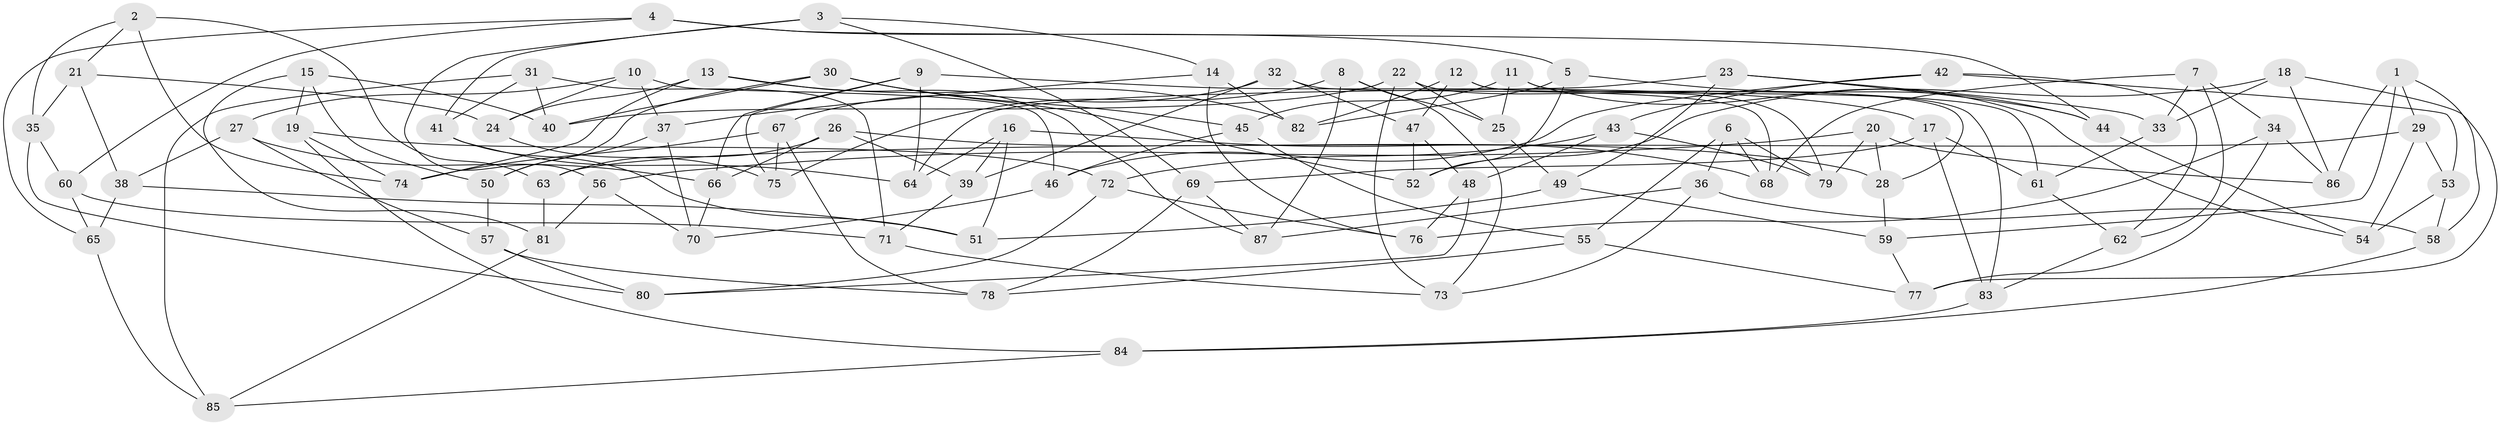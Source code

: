 // coarse degree distribution, {3: 0.08823529411764706, 5: 0.23529411764705882, 4: 0.4411764705882353, 7: 0.058823529411764705, 10: 0.058823529411764705, 8: 0.058823529411764705, 6: 0.029411764705882353, 11: 0.029411764705882353}
// Generated by graph-tools (version 1.1) at 2025/04/03/04/25 22:04:01]
// undirected, 87 vertices, 174 edges
graph export_dot {
graph [start="1"]
  node [color=gray90,style=filled];
  1;
  2;
  3;
  4;
  5;
  6;
  7;
  8;
  9;
  10;
  11;
  12;
  13;
  14;
  15;
  16;
  17;
  18;
  19;
  20;
  21;
  22;
  23;
  24;
  25;
  26;
  27;
  28;
  29;
  30;
  31;
  32;
  33;
  34;
  35;
  36;
  37;
  38;
  39;
  40;
  41;
  42;
  43;
  44;
  45;
  46;
  47;
  48;
  49;
  50;
  51;
  52;
  53;
  54;
  55;
  56;
  57;
  58;
  59;
  60;
  61;
  62;
  63;
  64;
  65;
  66;
  67;
  68;
  69;
  70;
  71;
  72;
  73;
  74;
  75;
  76;
  77;
  78;
  79;
  80;
  81;
  82;
  83;
  84;
  85;
  86;
  87;
  1 -- 58;
  1 -- 29;
  1 -- 86;
  1 -- 59;
  2 -- 35;
  2 -- 63;
  2 -- 74;
  2 -- 21;
  3 -- 14;
  3 -- 41;
  3 -- 69;
  3 -- 56;
  4 -- 5;
  4 -- 44;
  4 -- 65;
  4 -- 60;
  5 -- 44;
  5 -- 52;
  5 -- 82;
  6 -- 55;
  6 -- 79;
  6 -- 68;
  6 -- 36;
  7 -- 68;
  7 -- 33;
  7 -- 62;
  7 -- 34;
  8 -- 87;
  8 -- 75;
  8 -- 25;
  8 -- 73;
  9 -- 64;
  9 -- 66;
  9 -- 75;
  9 -- 17;
  10 -- 37;
  10 -- 46;
  10 -- 27;
  10 -- 24;
  11 -- 45;
  11 -- 61;
  11 -- 25;
  11 -- 54;
  12 -- 28;
  12 -- 83;
  12 -- 82;
  12 -- 47;
  13 -- 74;
  13 -- 82;
  13 -- 24;
  13 -- 87;
  14 -- 82;
  14 -- 37;
  14 -- 76;
  15 -- 40;
  15 -- 81;
  15 -- 50;
  15 -- 19;
  16 -- 64;
  16 -- 68;
  16 -- 39;
  16 -- 51;
  17 -- 69;
  17 -- 83;
  17 -- 61;
  18 -- 52;
  18 -- 77;
  18 -- 33;
  18 -- 86;
  19 -- 74;
  19 -- 84;
  19 -- 72;
  20 -- 56;
  20 -- 79;
  20 -- 86;
  20 -- 28;
  21 -- 24;
  21 -- 38;
  21 -- 35;
  22 -- 73;
  22 -- 25;
  22 -- 79;
  22 -- 40;
  23 -- 33;
  23 -- 64;
  23 -- 49;
  23 -- 44;
  24 -- 75;
  25 -- 49;
  26 -- 63;
  26 -- 66;
  26 -- 39;
  26 -- 28;
  27 -- 57;
  27 -- 66;
  27 -- 38;
  28 -- 59;
  29 -- 63;
  29 -- 54;
  29 -- 53;
  30 -- 52;
  30 -- 45;
  30 -- 50;
  30 -- 40;
  31 -- 40;
  31 -- 71;
  31 -- 85;
  31 -- 41;
  32 -- 39;
  32 -- 47;
  32 -- 67;
  32 -- 68;
  33 -- 61;
  34 -- 77;
  34 -- 76;
  34 -- 86;
  35 -- 80;
  35 -- 60;
  36 -- 73;
  36 -- 58;
  36 -- 87;
  37 -- 70;
  37 -- 50;
  38 -- 51;
  38 -- 65;
  39 -- 71;
  41 -- 51;
  41 -- 64;
  42 -- 46;
  42 -- 62;
  42 -- 53;
  42 -- 43;
  43 -- 72;
  43 -- 79;
  43 -- 48;
  44 -- 54;
  45 -- 46;
  45 -- 55;
  46 -- 70;
  47 -- 52;
  47 -- 48;
  48 -- 76;
  48 -- 80;
  49 -- 59;
  49 -- 51;
  50 -- 57;
  53 -- 58;
  53 -- 54;
  55 -- 78;
  55 -- 77;
  56 -- 81;
  56 -- 70;
  57 -- 80;
  57 -- 78;
  58 -- 84;
  59 -- 77;
  60 -- 71;
  60 -- 65;
  61 -- 62;
  62 -- 83;
  63 -- 81;
  65 -- 85;
  66 -- 70;
  67 -- 78;
  67 -- 74;
  67 -- 75;
  69 -- 87;
  69 -- 78;
  71 -- 73;
  72 -- 80;
  72 -- 76;
  81 -- 85;
  83 -- 84;
  84 -- 85;
}
